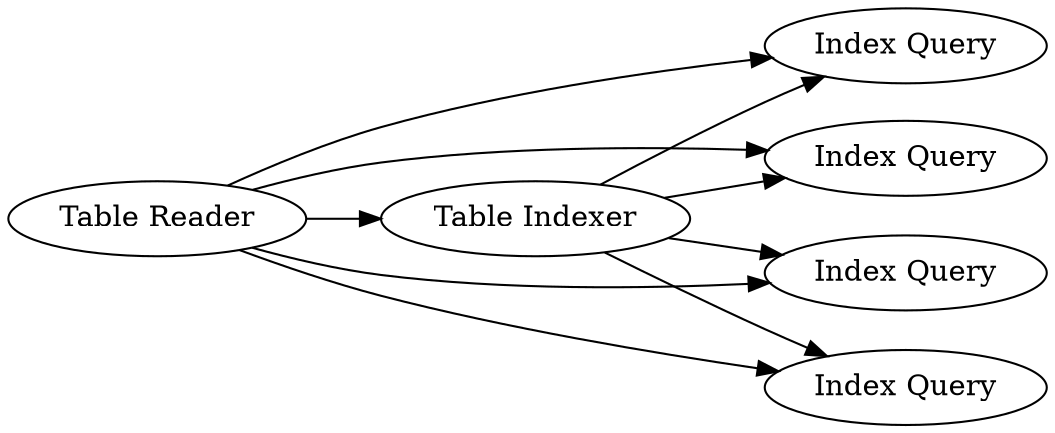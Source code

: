 digraph {
	14 -> 3
	2 -> 12
	14 -> 8
	14 -> 12
	14 -> 11
	2 -> 3
	2 -> 8
	14 -> 2
	2 -> 11
	11 [label="Index Query"]
	8 [label="Index Query"]
	14 [label="Table Reader"]
	3 [label="Index Query"]
	2 [label="Table Indexer"]
	12 [label="Index Query"]
	rankdir=LR
}
